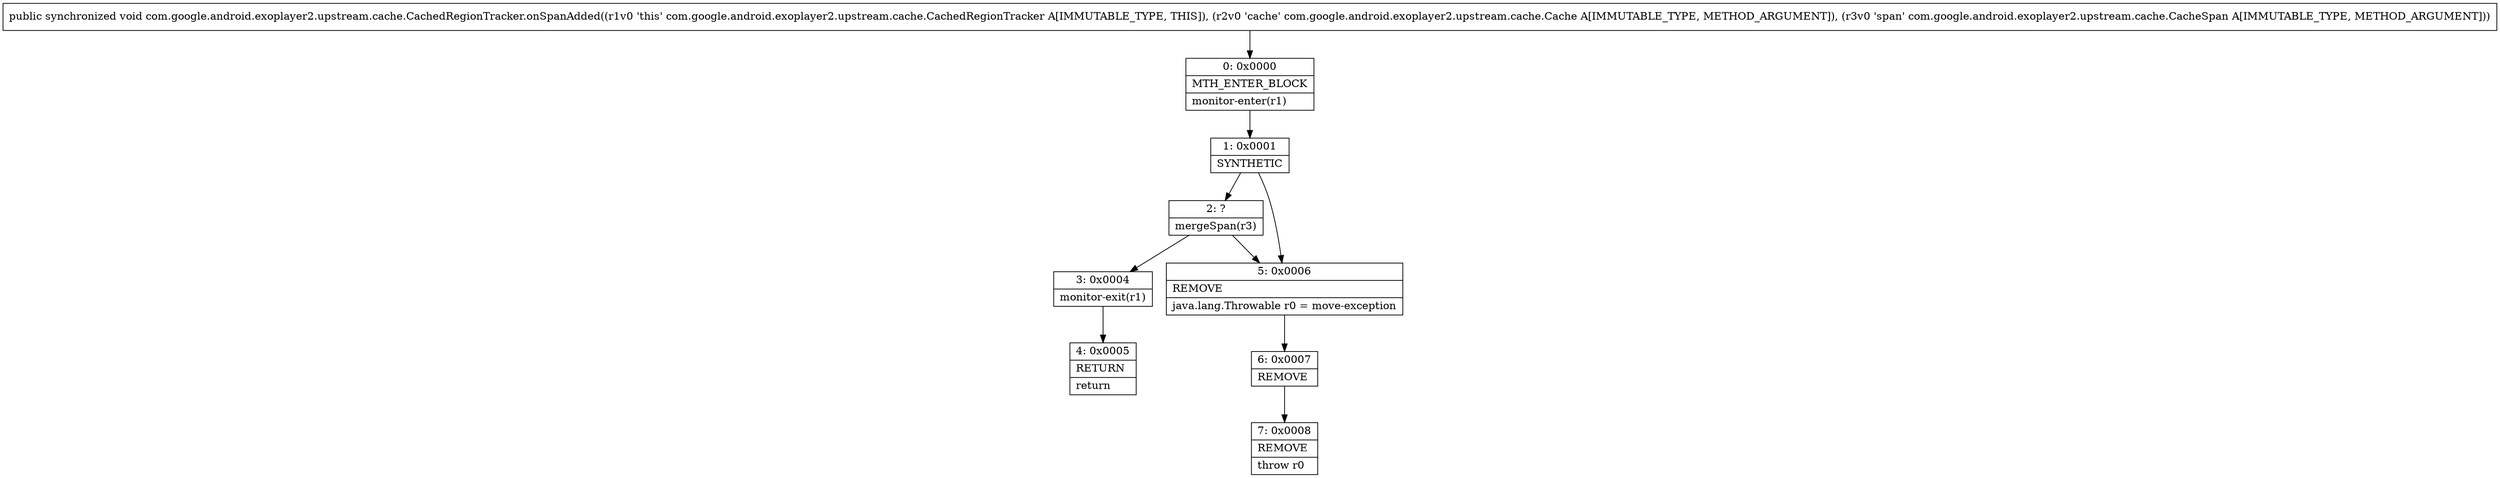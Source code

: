 digraph "CFG forcom.google.android.exoplayer2.upstream.cache.CachedRegionTracker.onSpanAdded(Lcom\/google\/android\/exoplayer2\/upstream\/cache\/Cache;Lcom\/google\/android\/exoplayer2\/upstream\/cache\/CacheSpan;)V" {
Node_0 [shape=record,label="{0\:\ 0x0000|MTH_ENTER_BLOCK\l|monitor\-enter(r1)\l}"];
Node_1 [shape=record,label="{1\:\ 0x0001|SYNTHETIC\l}"];
Node_2 [shape=record,label="{2\:\ ?|mergeSpan(r3)\l}"];
Node_3 [shape=record,label="{3\:\ 0x0004|monitor\-exit(r1)\l}"];
Node_4 [shape=record,label="{4\:\ 0x0005|RETURN\l|return\l}"];
Node_5 [shape=record,label="{5\:\ 0x0006|REMOVE\l|java.lang.Throwable r0 = move\-exception\l}"];
Node_6 [shape=record,label="{6\:\ 0x0007|REMOVE\l}"];
Node_7 [shape=record,label="{7\:\ 0x0008|REMOVE\l|throw r0\l}"];
MethodNode[shape=record,label="{public synchronized void com.google.android.exoplayer2.upstream.cache.CachedRegionTracker.onSpanAdded((r1v0 'this' com.google.android.exoplayer2.upstream.cache.CachedRegionTracker A[IMMUTABLE_TYPE, THIS]), (r2v0 'cache' com.google.android.exoplayer2.upstream.cache.Cache A[IMMUTABLE_TYPE, METHOD_ARGUMENT]), (r3v0 'span' com.google.android.exoplayer2.upstream.cache.CacheSpan A[IMMUTABLE_TYPE, METHOD_ARGUMENT])) }"];
MethodNode -> Node_0;
Node_0 -> Node_1;
Node_1 -> Node_2;
Node_1 -> Node_5;
Node_2 -> Node_3;
Node_2 -> Node_5;
Node_3 -> Node_4;
Node_5 -> Node_6;
Node_6 -> Node_7;
}

